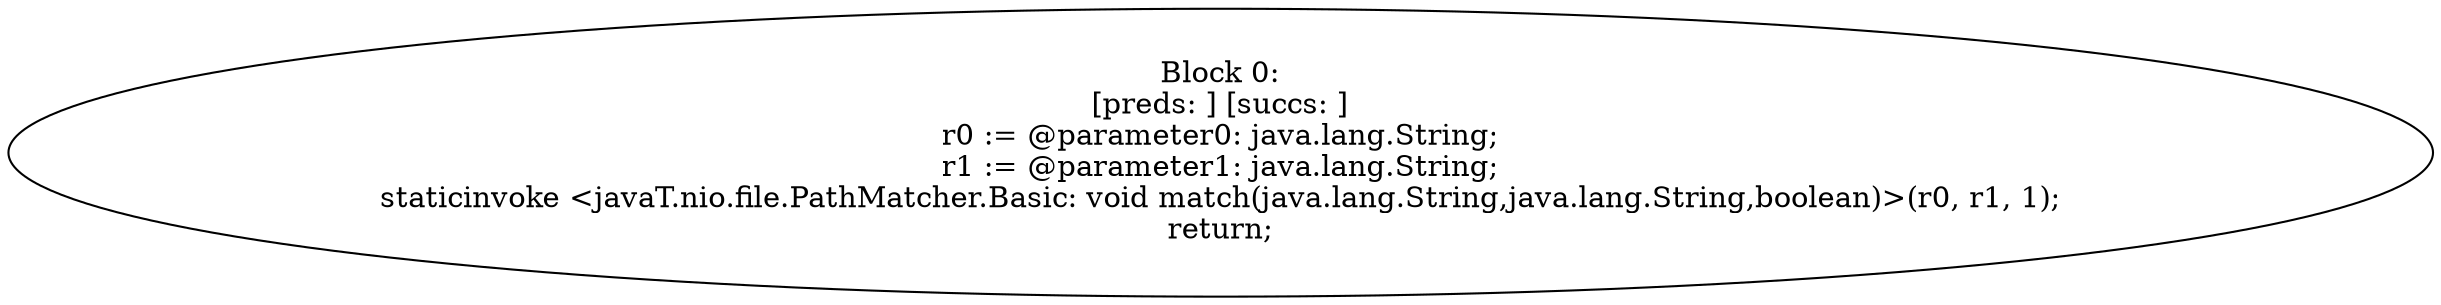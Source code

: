 digraph "unitGraph" {
    "Block 0:
[preds: ] [succs: ]
r0 := @parameter0: java.lang.String;
r1 := @parameter1: java.lang.String;
staticinvoke <javaT.nio.file.PathMatcher.Basic: void match(java.lang.String,java.lang.String,boolean)>(r0, r1, 1);
return;
"
}
